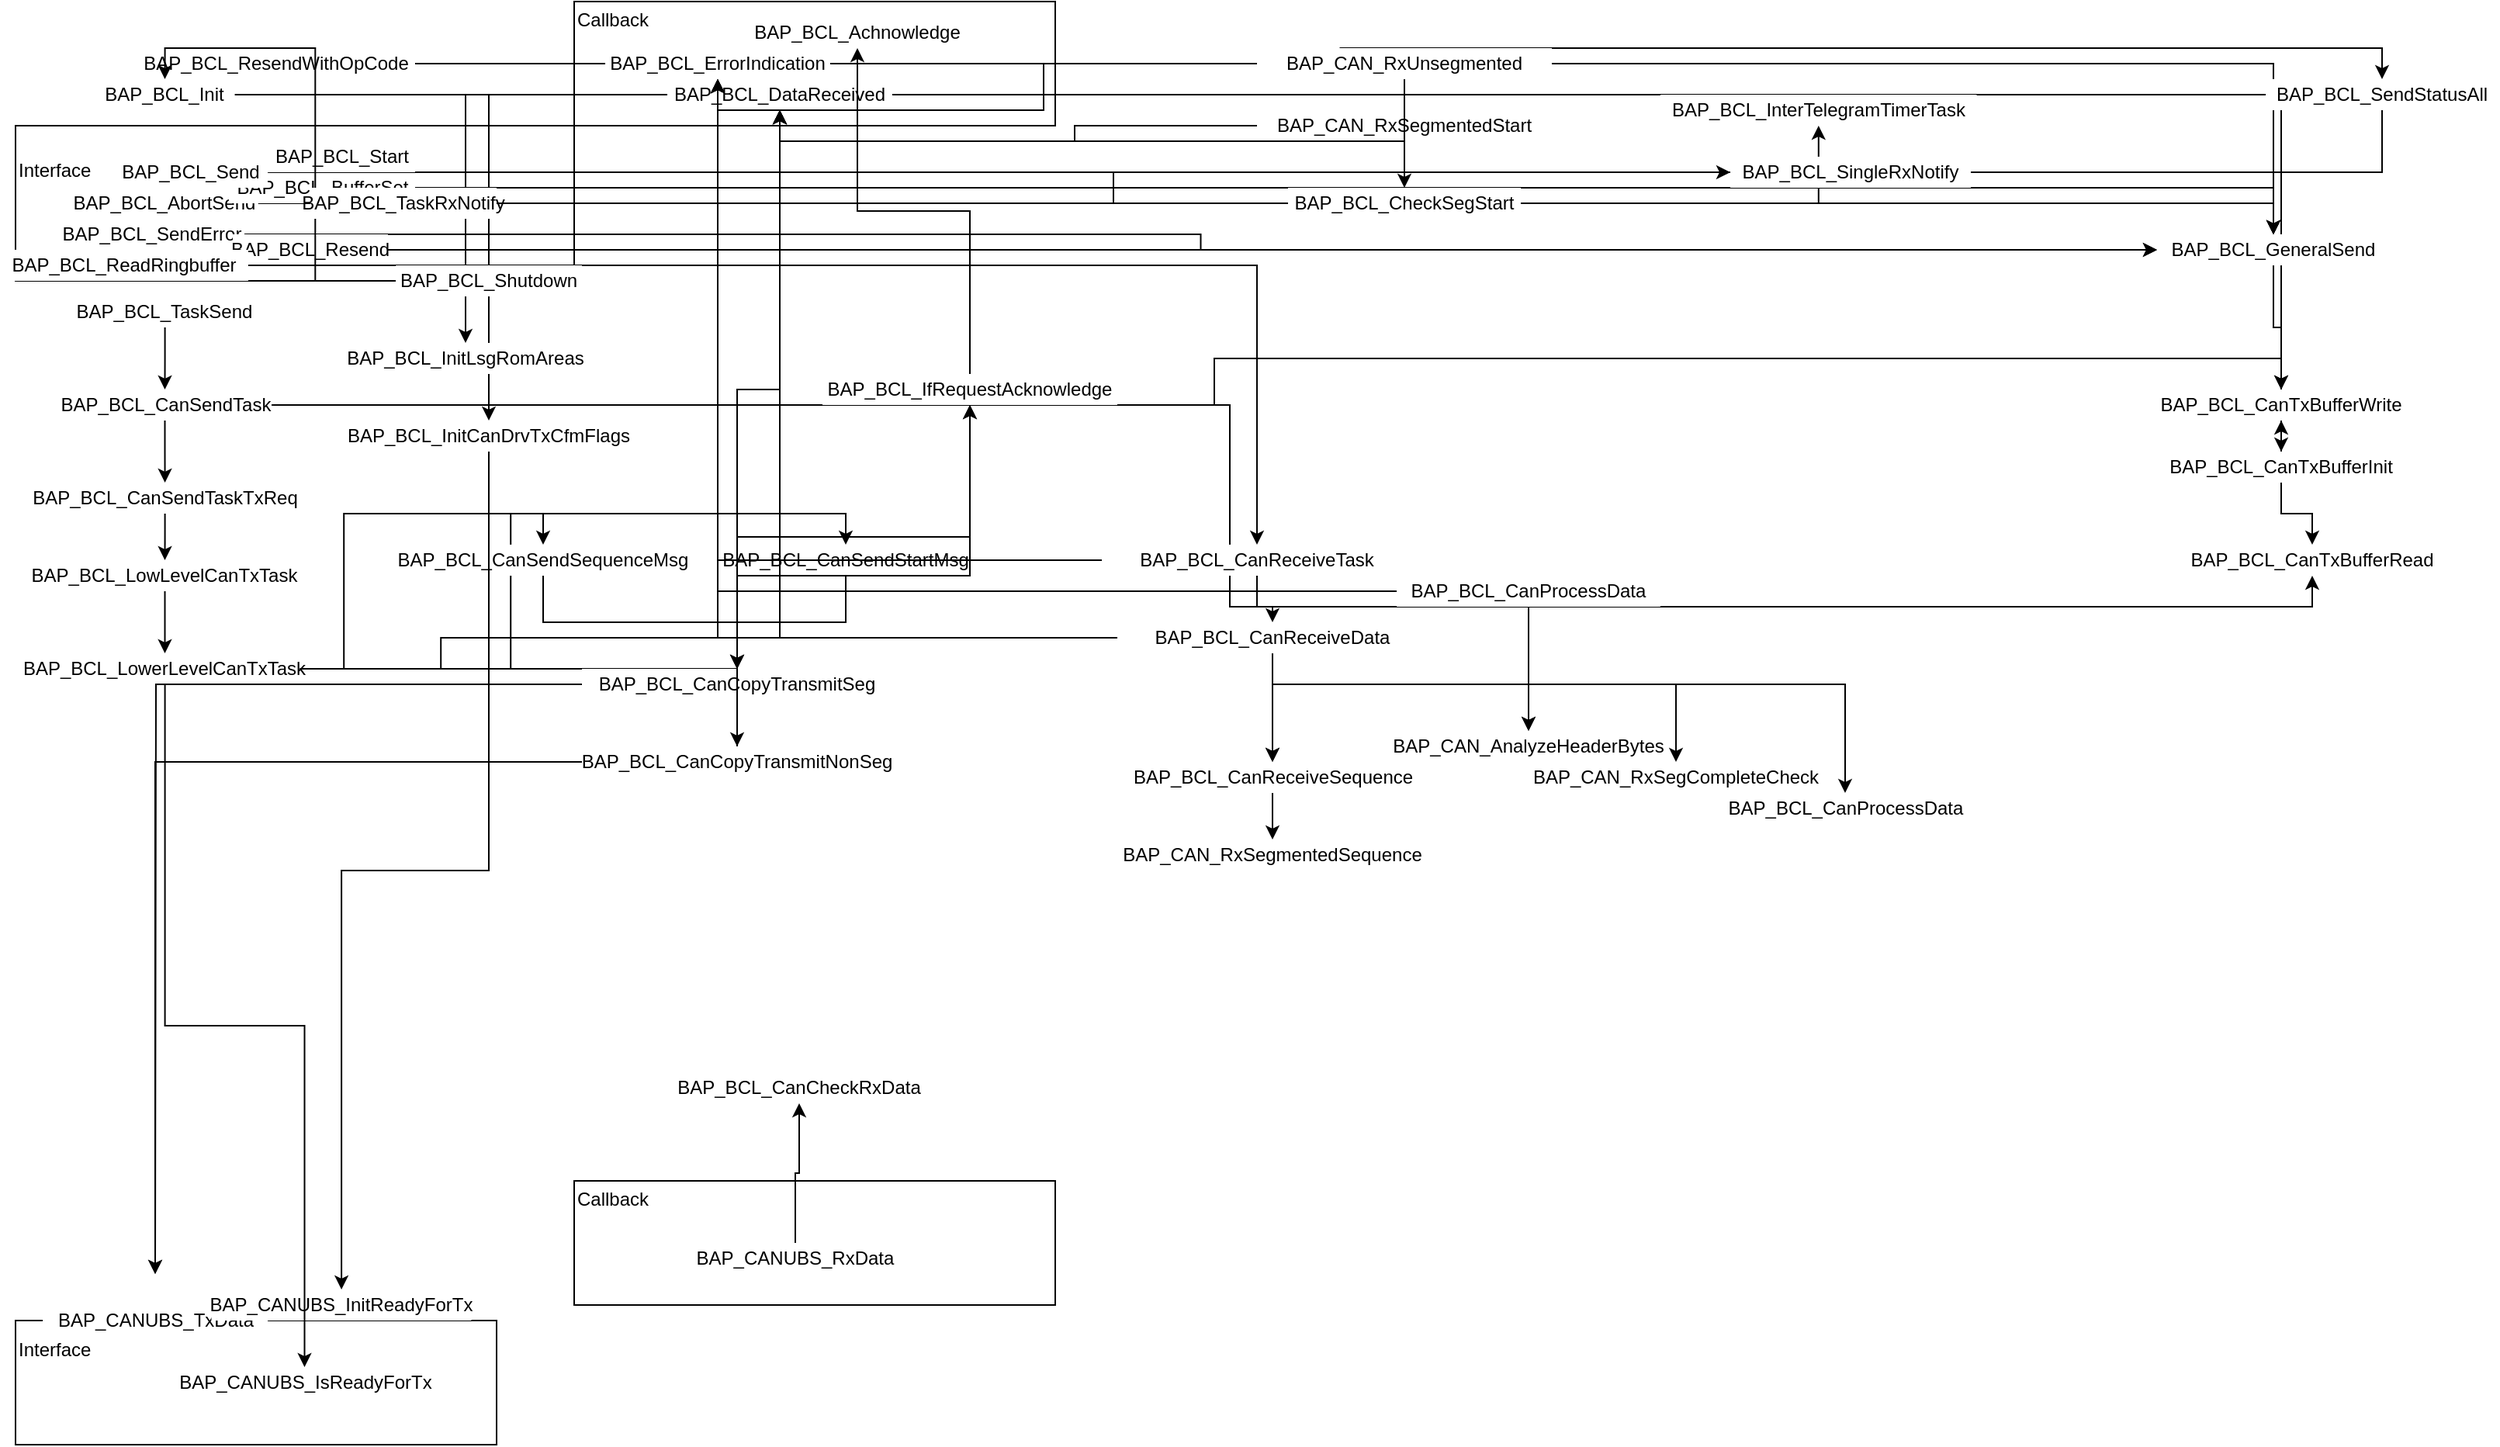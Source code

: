 <mxfile version="14.2.7" type="github">
  <diagram id="S2_BKPCjc5cobRRPOWBh" name="Page-1">
    <mxGraphModel dx="1320" dy="1695" grid="1" gridSize="10" guides="1" tooltips="1" connect="1" arrows="1" fold="1" page="1" pageScale="1" pageWidth="827" pageHeight="1169" math="0" shadow="0">
      <root>
        <mxCell id="0" />
        <mxCell id="1" parent="0" />
        <mxCell id="-796ArXZzWcTJL-aqqKS-1" value="Interface&lt;br&gt;&lt;br&gt;&lt;br&gt;&lt;br&gt;" style="rounded=0;whiteSpace=wrap;html=1;align=left;" vertex="1" parent="1">
          <mxGeometry x="10" y="-1070" width="360" height="100" as="geometry" />
        </mxCell>
        <mxCell id="-796ArXZzWcTJL-aqqKS-114" style="edgeStyle=orthogonalEdgeStyle;rounded=0;orthogonalLoop=1;jettySize=auto;html=1;" edge="1" parent="1" source="-796ArXZzWcTJL-aqqKS-2" target="-796ArXZzWcTJL-aqqKS-107">
          <mxGeometry relative="1" as="geometry" />
        </mxCell>
        <mxCell id="-796ArXZzWcTJL-aqqKS-2" value="BAP_BCL_AbortSend" style="rounded=0;whiteSpace=wrap;html=1;strokeColor=none;" vertex="1" parent="1">
          <mxGeometry x="46.26" y="-1030" width="120" height="20" as="geometry" />
        </mxCell>
        <mxCell id="-796ArXZzWcTJL-aqqKS-43" style="edgeStyle=orthogonalEdgeStyle;rounded=0;orthogonalLoop=1;jettySize=auto;html=1;" edge="1" parent="1" source="-796ArXZzWcTJL-aqqKS-3" target="-796ArXZzWcTJL-aqqKS-40">
          <mxGeometry relative="1" as="geometry" />
        </mxCell>
        <mxCell id="-796ArXZzWcTJL-aqqKS-3" value="BAP_BCL_TaskSend" style="rounded=0;whiteSpace=wrap;html=1;strokeColor=none;" vertex="1" parent="1">
          <mxGeometry x="46.25" y="-960" width="120" height="20" as="geometry" />
        </mxCell>
        <mxCell id="-796ArXZzWcTJL-aqqKS-4" value="Interface&lt;br&gt;&lt;br&gt;&lt;br&gt;&lt;br&gt;" style="rounded=0;whiteSpace=wrap;html=1;align=left;" vertex="1" parent="1">
          <mxGeometry x="10" y="-300" width="310" height="80" as="geometry" />
        </mxCell>
        <mxCell id="-796ArXZzWcTJL-aqqKS-5" value="Callback&lt;br&gt;&lt;br&gt;&lt;br&gt;&lt;br&gt;&lt;br&gt;" style="rounded=0;whiteSpace=wrap;html=1;align=left;" vertex="1" parent="1">
          <mxGeometry x="370" y="-1150" width="310" height="80" as="geometry" />
        </mxCell>
        <mxCell id="-796ArXZzWcTJL-aqqKS-6" value="Callback&lt;br&gt;&lt;br&gt;&lt;br&gt;&lt;br&gt;&lt;br&gt;" style="rounded=0;whiteSpace=wrap;html=1;align=left;" vertex="1" parent="1">
          <mxGeometry x="370" y="-390" width="310" height="80" as="geometry" />
        </mxCell>
        <mxCell id="-796ArXZzWcTJL-aqqKS-108" style="edgeStyle=orthogonalEdgeStyle;rounded=0;orthogonalLoop=1;jettySize=auto;html=1;" edge="1" parent="1" source="-796ArXZzWcTJL-aqqKS-7" target="-796ArXZzWcTJL-aqqKS-107">
          <mxGeometry relative="1" as="geometry" />
        </mxCell>
        <mxCell id="-796ArXZzWcTJL-aqqKS-7" value="BAP_BCL_BufferSet" style="rounded=0;whiteSpace=wrap;html=1;strokeColor=none;" vertex="1" parent="1">
          <mxGeometry x="147.5" y="-1040" width="120" height="20" as="geometry" />
        </mxCell>
        <mxCell id="-796ArXZzWcTJL-aqqKS-111" style="edgeStyle=orthogonalEdgeStyle;rounded=0;orthogonalLoop=1;jettySize=auto;html=1;" edge="1" parent="1" source="-796ArXZzWcTJL-aqqKS-8" target="-796ArXZzWcTJL-aqqKS-107">
          <mxGeometry relative="1" as="geometry" />
        </mxCell>
        <mxCell id="-796ArXZzWcTJL-aqqKS-8" value="BAP_BCL_Send" style="rounded=0;whiteSpace=wrap;html=1;strokeColor=none;" vertex="1" parent="1">
          <mxGeometry x="72.5" y="-1050" width="100" height="20" as="geometry" />
        </mxCell>
        <mxCell id="-796ArXZzWcTJL-aqqKS-115" style="edgeStyle=orthogonalEdgeStyle;rounded=0;orthogonalLoop=1;jettySize=auto;html=1;" edge="1" parent="1" source="-796ArXZzWcTJL-aqqKS-9" target="-796ArXZzWcTJL-aqqKS-107">
          <mxGeometry relative="1" as="geometry" />
        </mxCell>
        <mxCell id="-796ArXZzWcTJL-aqqKS-9" value="BAP_BCL_SendError" style="rounded=0;whiteSpace=wrap;html=1;strokeColor=none;" vertex="1" parent="1">
          <mxGeometry x="37.5" y="-1010" width="120" height="20" as="geometry" />
        </mxCell>
        <mxCell id="-796ArXZzWcTJL-aqqKS-112" style="edgeStyle=orthogonalEdgeStyle;rounded=0;orthogonalLoop=1;jettySize=auto;html=1;" edge="1" parent="1" source="-796ArXZzWcTJL-aqqKS-10" target="-796ArXZzWcTJL-aqqKS-107">
          <mxGeometry relative="1" as="geometry" />
        </mxCell>
        <mxCell id="-796ArXZzWcTJL-aqqKS-10" value="BAP_BCL_Resend" style="rounded=0;whiteSpace=wrap;html=1;strokeColor=none;" vertex="1" parent="1">
          <mxGeometry x="150" y="-1000" width="100" height="20" as="geometry" />
        </mxCell>
        <mxCell id="-796ArXZzWcTJL-aqqKS-70" style="edgeStyle=orthogonalEdgeStyle;rounded=0;orthogonalLoop=1;jettySize=auto;html=1;" edge="1" parent="1" source="-796ArXZzWcTJL-aqqKS-11" target="-796ArXZzWcTJL-aqqKS-69">
          <mxGeometry relative="1" as="geometry" />
        </mxCell>
        <mxCell id="-796ArXZzWcTJL-aqqKS-11" value="BAP_BCL_ReadRingbuffer" style="rounded=0;whiteSpace=wrap;html=1;strokeColor=none;" vertex="1" parent="1">
          <mxGeometry y="-990" width="160" height="20" as="geometry" />
        </mxCell>
        <mxCell id="-796ArXZzWcTJL-aqqKS-113" style="edgeStyle=orthogonalEdgeStyle;rounded=0;orthogonalLoop=1;jettySize=auto;html=1;" edge="1" parent="1" source="-796ArXZzWcTJL-aqqKS-12" target="-796ArXZzWcTJL-aqqKS-107">
          <mxGeometry relative="1" as="geometry" />
        </mxCell>
        <mxCell id="-796ArXZzWcTJL-aqqKS-119" style="edgeStyle=orthogonalEdgeStyle;rounded=0;orthogonalLoop=1;jettySize=auto;html=1;entryX=0.5;entryY=0;entryDx=0;entryDy=0;" edge="1" parent="1" source="-796ArXZzWcTJL-aqqKS-12" target="-796ArXZzWcTJL-aqqKS-117">
          <mxGeometry relative="1" as="geometry" />
        </mxCell>
        <mxCell id="-796ArXZzWcTJL-aqqKS-12" value="BAP_BCL_ResendWithOpCode" style="rounded=0;whiteSpace=wrap;html=1;strokeColor=none;" vertex="1" parent="1">
          <mxGeometry x="87.5" y="-1120" width="180" height="20" as="geometry" />
        </mxCell>
        <mxCell id="-796ArXZzWcTJL-aqqKS-129" style="edgeStyle=orthogonalEdgeStyle;rounded=0;orthogonalLoop=1;jettySize=auto;html=1;" edge="1" parent="1" source="-796ArXZzWcTJL-aqqKS-13" target="-796ArXZzWcTJL-aqqKS-122">
          <mxGeometry relative="1" as="geometry" />
        </mxCell>
        <mxCell id="-796ArXZzWcTJL-aqqKS-131" style="edgeStyle=orthogonalEdgeStyle;rounded=0;orthogonalLoop=1;jettySize=auto;html=1;" edge="1" parent="1" source="-796ArXZzWcTJL-aqqKS-13" target="-796ArXZzWcTJL-aqqKS-130">
          <mxGeometry relative="1" as="geometry" />
        </mxCell>
        <mxCell id="-796ArXZzWcTJL-aqqKS-133" style="edgeStyle=orthogonalEdgeStyle;rounded=0;orthogonalLoop=1;jettySize=auto;html=1;entryX=0.5;entryY=0;entryDx=0;entryDy=0;" edge="1" parent="1" source="-796ArXZzWcTJL-aqqKS-13" target="-796ArXZzWcTJL-aqqKS-132">
          <mxGeometry relative="1" as="geometry" />
        </mxCell>
        <mxCell id="-796ArXZzWcTJL-aqqKS-13" value="BAP_BCL_Init" style="rounded=0;whiteSpace=wrap;html=1;strokeColor=none;" vertex="1" parent="1">
          <mxGeometry x="61.26" y="-1100" width="90" height="20" as="geometry" />
        </mxCell>
        <mxCell id="-796ArXZzWcTJL-aqqKS-14" value="BAP_BCL_Start" style="rounded=0;whiteSpace=wrap;html=1;strokeColor=none;" vertex="1" parent="1">
          <mxGeometry x="172.5" y="-1060" width="95" height="20" as="geometry" />
        </mxCell>
        <mxCell id="-796ArXZzWcTJL-aqqKS-128" style="edgeStyle=orthogonalEdgeStyle;rounded=0;orthogonalLoop=1;jettySize=auto;html=1;entryX=0.5;entryY=0;entryDx=0;entryDy=0;" edge="1" parent="1" source="-796ArXZzWcTJL-aqqKS-15" target="-796ArXZzWcTJL-aqqKS-13">
          <mxGeometry relative="1" as="geometry" />
        </mxCell>
        <mxCell id="-796ArXZzWcTJL-aqqKS-15" value="BAP_BCL_Shutdown" style="rounded=0;whiteSpace=wrap;html=1;strokeColor=none;" vertex="1" parent="1">
          <mxGeometry x="255" y="-980" width="120" height="20" as="geometry" />
        </mxCell>
        <mxCell id="-796ArXZzWcTJL-aqqKS-102" style="edgeStyle=orthogonalEdgeStyle;rounded=0;orthogonalLoop=1;jettySize=auto;html=1;" edge="1" parent="1" source="-796ArXZzWcTJL-aqqKS-16" target="-796ArXZzWcTJL-aqqKS-100">
          <mxGeometry relative="1" as="geometry" />
        </mxCell>
        <mxCell id="-796ArXZzWcTJL-aqqKS-103" style="edgeStyle=orthogonalEdgeStyle;rounded=0;orthogonalLoop=1;jettySize=auto;html=1;" edge="1" parent="1" source="-796ArXZzWcTJL-aqqKS-16" target="-796ArXZzWcTJL-aqqKS-101">
          <mxGeometry relative="1" as="geometry" />
        </mxCell>
        <mxCell id="-796ArXZzWcTJL-aqqKS-16" value="BAP_BCL_TaskRxNotify" style="rounded=0;whiteSpace=wrap;html=1;strokeColor=none;" vertex="1" parent="1">
          <mxGeometry x="200" y="-1030" width="120" height="20" as="geometry" />
        </mxCell>
        <mxCell id="-796ArXZzWcTJL-aqqKS-33" value="BAP_BCL_ErrorIndication" style="rounded=0;whiteSpace=wrap;html=1;strokeColor=none;" vertex="1" parent="1">
          <mxGeometry x="390" y="-1120" width="145" height="20" as="geometry" />
        </mxCell>
        <mxCell id="-796ArXZzWcTJL-aqqKS-34" value="BAP_BCL_DataReceived" style="rounded=0;whiteSpace=wrap;html=1;strokeColor=none;" vertex="1" parent="1">
          <mxGeometry x="430" y="-1100" width="145" height="20" as="geometry" />
        </mxCell>
        <mxCell id="-796ArXZzWcTJL-aqqKS-35" value="BAP_BCL_Achnowledge" style="rounded=0;whiteSpace=wrap;html=1;strokeColor=none;" vertex="1" parent="1">
          <mxGeometry x="480" y="-1140" width="145" height="20" as="geometry" />
        </mxCell>
        <mxCell id="-796ArXZzWcTJL-aqqKS-110" style="edgeStyle=orthogonalEdgeStyle;rounded=0;orthogonalLoop=1;jettySize=auto;html=1;" edge="1" parent="1" source="-796ArXZzWcTJL-aqqKS-36" target="-796ArXZzWcTJL-aqqKS-109">
          <mxGeometry relative="1" as="geometry" />
        </mxCell>
        <mxCell id="-796ArXZzWcTJL-aqqKS-36" value="BAP_CANUBS_RxData" style="rounded=0;whiteSpace=wrap;html=1;strokeColor=none;" vertex="1" parent="1">
          <mxGeometry x="440" y="-350" width="145" height="20" as="geometry" />
        </mxCell>
        <mxCell id="-796ArXZzWcTJL-aqqKS-37" value="BAP_CANUBS_TxData" style="rounded=0;whiteSpace=wrap;html=1;strokeColor=none;" vertex="1" parent="1">
          <mxGeometry x="27.5" y="-310" width="145" height="20" as="geometry" />
        </mxCell>
        <mxCell id="-796ArXZzWcTJL-aqqKS-38" value="BAP_CANUBS_IsReadyForTx" style="rounded=0;whiteSpace=wrap;html=1;strokeColor=none;" vertex="1" parent="1">
          <mxGeometry x="112.5" y="-270" width="167.5" height="20" as="geometry" />
        </mxCell>
        <mxCell id="-796ArXZzWcTJL-aqqKS-39" value="BAP_CANUBS_InitReadyForTx" style="rounded=0;whiteSpace=wrap;html=1;strokeColor=none;" vertex="1" parent="1">
          <mxGeometry x="136.25" y="-320" width="167.5" height="20" as="geometry" />
        </mxCell>
        <mxCell id="-796ArXZzWcTJL-aqqKS-45" style="edgeStyle=orthogonalEdgeStyle;rounded=0;orthogonalLoop=1;jettySize=auto;html=1;" edge="1" parent="1" source="-796ArXZzWcTJL-aqqKS-40" target="-796ArXZzWcTJL-aqqKS-44">
          <mxGeometry relative="1" as="geometry" />
        </mxCell>
        <mxCell id="-796ArXZzWcTJL-aqqKS-126" style="edgeStyle=orthogonalEdgeStyle;rounded=0;orthogonalLoop=1;jettySize=auto;html=1;entryX=0.5;entryY=1;entryDx=0;entryDy=0;" edge="1" parent="1" source="-796ArXZzWcTJL-aqqKS-40" target="-796ArXZzWcTJL-aqqKS-124">
          <mxGeometry relative="1" as="geometry" />
        </mxCell>
        <mxCell id="-796ArXZzWcTJL-aqqKS-127" style="edgeStyle=orthogonalEdgeStyle;rounded=0;orthogonalLoop=1;jettySize=auto;html=1;entryX=0.5;entryY=0;entryDx=0;entryDy=0;" edge="1" parent="1" source="-796ArXZzWcTJL-aqqKS-40" target="-796ArXZzWcTJL-aqqKS-120">
          <mxGeometry relative="1" as="geometry" />
        </mxCell>
        <mxCell id="-796ArXZzWcTJL-aqqKS-40" value="BAP_BCL_CanSendTask" style="rounded=0;whiteSpace=wrap;html=1;strokeColor=none;" vertex="1" parent="1">
          <mxGeometry x="37.5" y="-900" width="137.5" height="20" as="geometry" />
        </mxCell>
        <mxCell id="-796ArXZzWcTJL-aqqKS-49" style="edgeStyle=orthogonalEdgeStyle;rounded=0;orthogonalLoop=1;jettySize=auto;html=1;entryX=0.5;entryY=0;entryDx=0;entryDy=0;" edge="1" parent="1" source="-796ArXZzWcTJL-aqqKS-44" target="-796ArXZzWcTJL-aqqKS-47">
          <mxGeometry relative="1" as="geometry" />
        </mxCell>
        <mxCell id="-796ArXZzWcTJL-aqqKS-44" value="BAP_BCL_CanSendTaskTxReq" style="rounded=0;whiteSpace=wrap;html=1;strokeColor=none;" vertex="1" parent="1">
          <mxGeometry x="16.88" y="-840" width="178.75" height="20" as="geometry" />
        </mxCell>
        <mxCell id="-796ArXZzWcTJL-aqqKS-50" style="edgeStyle=orthogonalEdgeStyle;rounded=0;orthogonalLoop=1;jettySize=auto;html=1;" edge="1" parent="1" source="-796ArXZzWcTJL-aqqKS-47" target="-796ArXZzWcTJL-aqqKS-48">
          <mxGeometry relative="1" as="geometry" />
        </mxCell>
        <mxCell id="-796ArXZzWcTJL-aqqKS-47" value="BAP_BCL_LowLevelCanTxTask" style="rounded=0;whiteSpace=wrap;html=1;strokeColor=none;" vertex="1" parent="1">
          <mxGeometry x="19.38" y="-790" width="173.75" height="20" as="geometry" />
        </mxCell>
        <mxCell id="-796ArXZzWcTJL-aqqKS-55" style="edgeStyle=orthogonalEdgeStyle;rounded=0;orthogonalLoop=1;jettySize=auto;html=1;entryX=0.5;entryY=0;entryDx=0;entryDy=0;" edge="1" parent="1" source="-796ArXZzWcTJL-aqqKS-48" target="-796ArXZzWcTJL-aqqKS-51">
          <mxGeometry relative="1" as="geometry" />
        </mxCell>
        <mxCell id="-796ArXZzWcTJL-aqqKS-56" style="edgeStyle=orthogonalEdgeStyle;rounded=0;orthogonalLoop=1;jettySize=auto;html=1;entryX=0.5;entryY=0;entryDx=0;entryDy=0;" edge="1" parent="1" source="-796ArXZzWcTJL-aqqKS-48" target="-796ArXZzWcTJL-aqqKS-52">
          <mxGeometry relative="1" as="geometry" />
        </mxCell>
        <mxCell id="-796ArXZzWcTJL-aqqKS-57" style="edgeStyle=orthogonalEdgeStyle;rounded=0;orthogonalLoop=1;jettySize=auto;html=1;entryX=0.5;entryY=0;entryDx=0;entryDy=0;" edge="1" parent="1" source="-796ArXZzWcTJL-aqqKS-48" target="-796ArXZzWcTJL-aqqKS-53">
          <mxGeometry relative="1" as="geometry" />
        </mxCell>
        <mxCell id="-796ArXZzWcTJL-aqqKS-58" style="edgeStyle=orthogonalEdgeStyle;rounded=0;orthogonalLoop=1;jettySize=auto;html=1;entryX=0.5;entryY=0;entryDx=0;entryDy=0;" edge="1" parent="1" source="-796ArXZzWcTJL-aqqKS-48" target="-796ArXZzWcTJL-aqqKS-54">
          <mxGeometry relative="1" as="geometry" />
        </mxCell>
        <mxCell id="-796ArXZzWcTJL-aqqKS-68" style="edgeStyle=orthogonalEdgeStyle;rounded=0;orthogonalLoop=1;jettySize=auto;html=1;" edge="1" parent="1" source="-796ArXZzWcTJL-aqqKS-48" target="-796ArXZzWcTJL-aqqKS-38">
          <mxGeometry relative="1" as="geometry" />
        </mxCell>
        <mxCell id="-796ArXZzWcTJL-aqqKS-48" value="BAP_BCL_LowerLevelCanTxTask" style="rounded=0;whiteSpace=wrap;html=1;strokeColor=none;" vertex="1" parent="1">
          <mxGeometry x="19.38" y="-730" width="173.75" height="20" as="geometry" />
        </mxCell>
        <mxCell id="-796ArXZzWcTJL-aqqKS-59" style="edgeStyle=orthogonalEdgeStyle;rounded=0;orthogonalLoop=1;jettySize=auto;html=1;entryX=0.5;entryY=0;entryDx=0;entryDy=0;" edge="1" parent="1" source="-796ArXZzWcTJL-aqqKS-51" target="-796ArXZzWcTJL-aqqKS-53">
          <mxGeometry relative="1" as="geometry" />
        </mxCell>
        <mxCell id="-796ArXZzWcTJL-aqqKS-51" value="BAP_BCL_CanSendSequenceMsg" style="rounded=0;whiteSpace=wrap;html=1;strokeColor=none;" vertex="1" parent="1">
          <mxGeometry x="250" y="-800" width="200" height="20" as="geometry" />
        </mxCell>
        <mxCell id="-796ArXZzWcTJL-aqqKS-60" style="edgeStyle=orthogonalEdgeStyle;rounded=0;orthogonalLoop=1;jettySize=auto;html=1;entryX=0.5;entryY=0;entryDx=0;entryDy=0;" edge="1" parent="1" source="-796ArXZzWcTJL-aqqKS-52" target="-796ArXZzWcTJL-aqqKS-53">
          <mxGeometry relative="1" as="geometry" />
        </mxCell>
        <mxCell id="-796ArXZzWcTJL-aqqKS-52" value="BAP_BCL_CanSendStartMsg" style="rounded=0;whiteSpace=wrap;html=1;strokeColor=none;" vertex="1" parent="1">
          <mxGeometry x="465" y="-800" width="160" height="20" as="geometry" />
        </mxCell>
        <mxCell id="-796ArXZzWcTJL-aqqKS-62" style="edgeStyle=orthogonalEdgeStyle;rounded=0;orthogonalLoop=1;jettySize=auto;html=1;" edge="1" parent="1" source="-796ArXZzWcTJL-aqqKS-53">
          <mxGeometry relative="1" as="geometry">
            <mxPoint x="100" y="-330" as="targetPoint" />
          </mxGeometry>
        </mxCell>
        <mxCell id="-796ArXZzWcTJL-aqqKS-65" style="edgeStyle=orthogonalEdgeStyle;rounded=0;orthogonalLoop=1;jettySize=auto;html=1;entryX=0.5;entryY=1;entryDx=0;entryDy=0;" edge="1" parent="1" source="-796ArXZzWcTJL-aqqKS-53" target="-796ArXZzWcTJL-aqqKS-63">
          <mxGeometry relative="1" as="geometry" />
        </mxCell>
        <mxCell id="-796ArXZzWcTJL-aqqKS-67" style="edgeStyle=orthogonalEdgeStyle;rounded=0;orthogonalLoop=1;jettySize=auto;html=1;entryX=0.5;entryY=1;entryDx=0;entryDy=0;" edge="1" parent="1" source="-796ArXZzWcTJL-aqqKS-53" target="-796ArXZzWcTJL-aqqKS-34">
          <mxGeometry relative="1" as="geometry" />
        </mxCell>
        <mxCell id="-796ArXZzWcTJL-aqqKS-53" value="BAP_BCL_CanCopyTransmitSeg" style="rounded=0;whiteSpace=wrap;html=1;strokeColor=none;" vertex="1" parent="1">
          <mxGeometry x="375" y="-720" width="200" height="20" as="geometry" />
        </mxCell>
        <mxCell id="-796ArXZzWcTJL-aqqKS-61" style="edgeStyle=orthogonalEdgeStyle;rounded=0;orthogonalLoop=1;jettySize=auto;html=1;entryX=0.5;entryY=-1;entryDx=0;entryDy=0;entryPerimeter=0;" edge="1" parent="1" source="-796ArXZzWcTJL-aqqKS-54" target="-796ArXZzWcTJL-aqqKS-37">
          <mxGeometry relative="1" as="geometry" />
        </mxCell>
        <mxCell id="-796ArXZzWcTJL-aqqKS-66" style="edgeStyle=orthogonalEdgeStyle;rounded=0;orthogonalLoop=1;jettySize=auto;html=1;entryX=0.5;entryY=1;entryDx=0;entryDy=0;" edge="1" parent="1" source="-796ArXZzWcTJL-aqqKS-54" target="-796ArXZzWcTJL-aqqKS-63">
          <mxGeometry relative="1" as="geometry" />
        </mxCell>
        <mxCell id="-796ArXZzWcTJL-aqqKS-54" value="BAP_BCL_CanCopyTransmitNonSeg" style="rounded=0;whiteSpace=wrap;html=1;strokeColor=none;" vertex="1" parent="1">
          <mxGeometry x="375" y="-670" width="200" height="20" as="geometry" />
        </mxCell>
        <mxCell id="-796ArXZzWcTJL-aqqKS-64" style="edgeStyle=orthogonalEdgeStyle;rounded=0;orthogonalLoop=1;jettySize=auto;html=1;entryX=0.5;entryY=1;entryDx=0;entryDy=0;" edge="1" parent="1" source="-796ArXZzWcTJL-aqqKS-63" target="-796ArXZzWcTJL-aqqKS-35">
          <mxGeometry relative="1" as="geometry" />
        </mxCell>
        <mxCell id="-796ArXZzWcTJL-aqqKS-63" value="BAP_BCL_IfRequestAcknowledge" style="rounded=0;whiteSpace=wrap;html=1;strokeColor=none;" vertex="1" parent="1">
          <mxGeometry x="530" y="-910" width="190" height="20" as="geometry" />
        </mxCell>
        <mxCell id="-796ArXZzWcTJL-aqqKS-71" style="edgeStyle=orthogonalEdgeStyle;rounded=0;orthogonalLoop=1;jettySize=auto;html=1;" edge="1" parent="1" source="-796ArXZzWcTJL-aqqKS-69" target="-796ArXZzWcTJL-aqqKS-33">
          <mxGeometry relative="1" as="geometry" />
        </mxCell>
        <mxCell id="-796ArXZzWcTJL-aqqKS-73" style="edgeStyle=orthogonalEdgeStyle;rounded=0;orthogonalLoop=1;jettySize=auto;html=1;" edge="1" parent="1" source="-796ArXZzWcTJL-aqqKS-69" target="-796ArXZzWcTJL-aqqKS-72">
          <mxGeometry relative="1" as="geometry" />
        </mxCell>
        <mxCell id="-796ArXZzWcTJL-aqqKS-69" value="BAP_BCL_CanReceiveTask" style="rounded=0;whiteSpace=wrap;html=1;strokeColor=none;" vertex="1" parent="1">
          <mxGeometry x="710" y="-800" width="200" height="20" as="geometry" />
        </mxCell>
        <mxCell id="-796ArXZzWcTJL-aqqKS-86" style="edgeStyle=orthogonalEdgeStyle;rounded=0;orthogonalLoop=1;jettySize=auto;html=1;entryX=0.5;entryY=0;entryDx=0;entryDy=0;" edge="1" parent="1" source="-796ArXZzWcTJL-aqqKS-72" target="-796ArXZzWcTJL-aqqKS-75">
          <mxGeometry relative="1" as="geometry">
            <Array as="points">
              <mxPoint x="820" y="-710" />
              <mxPoint x="985" y="-710" />
            </Array>
          </mxGeometry>
        </mxCell>
        <mxCell id="-796ArXZzWcTJL-aqqKS-87" style="edgeStyle=orthogonalEdgeStyle;rounded=0;orthogonalLoop=1;jettySize=auto;html=1;" edge="1" parent="1" source="-796ArXZzWcTJL-aqqKS-72" target="-796ArXZzWcTJL-aqqKS-79">
          <mxGeometry relative="1" as="geometry" />
        </mxCell>
        <mxCell id="-796ArXZzWcTJL-aqqKS-89" style="edgeStyle=orthogonalEdgeStyle;rounded=0;orthogonalLoop=1;jettySize=auto;html=1;entryX=0.5;entryY=1;entryDx=0;entryDy=0;" edge="1" parent="1" source="-796ArXZzWcTJL-aqqKS-72" target="-796ArXZzWcTJL-aqqKS-34">
          <mxGeometry relative="1" as="geometry" />
        </mxCell>
        <mxCell id="-796ArXZzWcTJL-aqqKS-90" style="edgeStyle=orthogonalEdgeStyle;rounded=0;orthogonalLoop=1;jettySize=auto;html=1;" edge="1" parent="1" source="-796ArXZzWcTJL-aqqKS-72" target="-796ArXZzWcTJL-aqqKS-33">
          <mxGeometry relative="1" as="geometry" />
        </mxCell>
        <mxCell id="-796ArXZzWcTJL-aqqKS-72" value="BAP_BCL_CanReceiveData" style="rounded=0;whiteSpace=wrap;html=1;strokeColor=none;" vertex="1" parent="1">
          <mxGeometry x="720" y="-750" width="200" height="20" as="geometry" />
        </mxCell>
        <mxCell id="-796ArXZzWcTJL-aqqKS-81" style="edgeStyle=orthogonalEdgeStyle;rounded=0;orthogonalLoop=1;jettySize=auto;html=1;entryX=0.5;entryY=0;entryDx=0;entryDy=0;" edge="1" parent="1" source="-796ArXZzWcTJL-aqqKS-74" target="-796ArXZzWcTJL-aqqKS-75">
          <mxGeometry relative="1" as="geometry" />
        </mxCell>
        <mxCell id="-796ArXZzWcTJL-aqqKS-83" style="edgeStyle=orthogonalEdgeStyle;rounded=0;orthogonalLoop=1;jettySize=auto;html=1;entryX=0.5;entryY=0;entryDx=0;entryDy=0;" edge="1" parent="1" source="-796ArXZzWcTJL-aqqKS-74" target="-796ArXZzWcTJL-aqqKS-77">
          <mxGeometry relative="1" as="geometry" />
        </mxCell>
        <mxCell id="-796ArXZzWcTJL-aqqKS-84" style="edgeStyle=orthogonalEdgeStyle;rounded=0;orthogonalLoop=1;jettySize=auto;html=1;entryX=0.5;entryY=0;entryDx=0;entryDy=0;" edge="1" parent="1" source="-796ArXZzWcTJL-aqqKS-74" target="-796ArXZzWcTJL-aqqKS-79">
          <mxGeometry relative="1" as="geometry">
            <Array as="points">
              <mxPoint x="985" y="-710" />
              <mxPoint x="820" y="-710" />
            </Array>
          </mxGeometry>
        </mxCell>
        <mxCell id="-796ArXZzWcTJL-aqqKS-85" style="edgeStyle=orthogonalEdgeStyle;rounded=0;orthogonalLoop=1;jettySize=auto;html=1;exitX=0.5;exitY=1;exitDx=0;exitDy=0;" edge="1" parent="1" source="-796ArXZzWcTJL-aqqKS-74" target="-796ArXZzWcTJL-aqqKS-80">
          <mxGeometry relative="1" as="geometry">
            <Array as="points">
              <mxPoint x="985" y="-710" />
              <mxPoint x="1189" y="-710" />
            </Array>
          </mxGeometry>
        </mxCell>
        <mxCell id="-796ArXZzWcTJL-aqqKS-91" style="edgeStyle=orthogonalEdgeStyle;rounded=0;orthogonalLoop=1;jettySize=auto;html=1;entryX=0.5;entryY=1;entryDx=0;entryDy=0;" edge="1" parent="1" source="-796ArXZzWcTJL-aqqKS-74" target="-796ArXZzWcTJL-aqqKS-34">
          <mxGeometry relative="1" as="geometry" />
        </mxCell>
        <mxCell id="-796ArXZzWcTJL-aqqKS-92" style="edgeStyle=orthogonalEdgeStyle;rounded=0;orthogonalLoop=1;jettySize=auto;html=1;" edge="1" parent="1" source="-796ArXZzWcTJL-aqqKS-74" target="-796ArXZzWcTJL-aqqKS-33">
          <mxGeometry relative="1" as="geometry" />
        </mxCell>
        <mxCell id="-796ArXZzWcTJL-aqqKS-74" value="BAP_BCL_CanProcessData" style="rounded=0;whiteSpace=wrap;html=1;strokeColor=none;" vertex="1" parent="1">
          <mxGeometry x="900" y="-780" width="170" height="20" as="geometry" />
        </mxCell>
        <mxCell id="-796ArXZzWcTJL-aqqKS-75" value="BAP_CAN_AnalyzeHeaderBytes" style="rounded=0;whiteSpace=wrap;html=1;strokeColor=none;" vertex="1" parent="1">
          <mxGeometry x="900" y="-680" width="170" height="20" as="geometry" />
        </mxCell>
        <mxCell id="-796ArXZzWcTJL-aqqKS-76" value="BAP_BCL_CheckSegStart" style="rounded=0;whiteSpace=wrap;html=1;strokeColor=none;" vertex="1" parent="1">
          <mxGeometry x="830" y="-1030" width="150" height="20" as="geometry" />
        </mxCell>
        <mxCell id="-796ArXZzWcTJL-aqqKS-77" value="BAP_CAN_RxSegCompleteCheck" style="rounded=0;whiteSpace=wrap;html=1;strokeColor=none;" vertex="1" parent="1">
          <mxGeometry x="990" y="-660" width="180" height="20" as="geometry" />
        </mxCell>
        <mxCell id="-796ArXZzWcTJL-aqqKS-78" value="BAP_CAN_RxSegmentedSequence" style="rounded=0;whiteSpace=wrap;html=1;strokeColor=none;" vertex="1" parent="1">
          <mxGeometry x="715" y="-610" width="210" height="20" as="geometry" />
        </mxCell>
        <mxCell id="-796ArXZzWcTJL-aqqKS-93" style="edgeStyle=orthogonalEdgeStyle;rounded=0;orthogonalLoop=1;jettySize=auto;html=1;" edge="1" parent="1" source="-796ArXZzWcTJL-aqqKS-79" target="-796ArXZzWcTJL-aqqKS-78">
          <mxGeometry relative="1" as="geometry" />
        </mxCell>
        <mxCell id="-796ArXZzWcTJL-aqqKS-79" value="BAP_BCL_CanReceiveSequence" style="rounded=0;whiteSpace=wrap;html=1;strokeColor=none;" vertex="1" parent="1">
          <mxGeometry x="722.5" y="-660" width="195" height="20" as="geometry" />
        </mxCell>
        <mxCell id="-796ArXZzWcTJL-aqqKS-80" value="BAP_BCL_CanProcessData" style="rounded=0;whiteSpace=wrap;html=1;strokeColor=none;" vertex="1" parent="1">
          <mxGeometry x="1107.5" y="-640" width="162.5" height="20" as="geometry" />
        </mxCell>
        <mxCell id="-796ArXZzWcTJL-aqqKS-95" style="edgeStyle=orthogonalEdgeStyle;rounded=0;orthogonalLoop=1;jettySize=auto;html=1;entryX=0.5;entryY=0;entryDx=0;entryDy=0;" edge="1" parent="1" source="-796ArXZzWcTJL-aqqKS-94" target="-796ArXZzWcTJL-aqqKS-76">
          <mxGeometry relative="1" as="geometry" />
        </mxCell>
        <mxCell id="-796ArXZzWcTJL-aqqKS-96" style="edgeStyle=orthogonalEdgeStyle;rounded=0;orthogonalLoop=1;jettySize=auto;html=1;entryX=0.5;entryY=1;entryDx=0;entryDy=0;" edge="1" parent="1" source="-796ArXZzWcTJL-aqqKS-94" target="-796ArXZzWcTJL-aqqKS-34">
          <mxGeometry relative="1" as="geometry" />
        </mxCell>
        <mxCell id="-796ArXZzWcTJL-aqqKS-94" value="BAP_CAN_RxSegmentedStart" style="rounded=0;whiteSpace=wrap;html=1;strokeColor=none;" vertex="1" parent="1">
          <mxGeometry x="810" y="-1080" width="190" height="20" as="geometry" />
        </mxCell>
        <mxCell id="-796ArXZzWcTJL-aqqKS-98" style="edgeStyle=orthogonalEdgeStyle;rounded=0;orthogonalLoop=1;jettySize=auto;html=1;exitX=0.5;exitY=1;exitDx=0;exitDy=0;entryX=0.5;entryY=1;entryDx=0;entryDy=0;" edge="1" parent="1" source="-796ArXZzWcTJL-aqqKS-97" target="-796ArXZzWcTJL-aqqKS-34">
          <mxGeometry relative="1" as="geometry" />
        </mxCell>
        <mxCell id="-796ArXZzWcTJL-aqqKS-99" style="edgeStyle=orthogonalEdgeStyle;rounded=0;orthogonalLoop=1;jettySize=auto;html=1;entryX=0.5;entryY=1;entryDx=0;entryDy=0;" edge="1" parent="1" source="-796ArXZzWcTJL-aqqKS-97" target="-796ArXZzWcTJL-aqqKS-33">
          <mxGeometry relative="1" as="geometry" />
        </mxCell>
        <mxCell id="-796ArXZzWcTJL-aqqKS-97" value="BAP_CAN_RxUnsegmented" style="rounded=0;whiteSpace=wrap;html=1;strokeColor=none;" vertex="1" parent="1">
          <mxGeometry x="810" y="-1120" width="190" height="20" as="geometry" />
        </mxCell>
        <mxCell id="-796ArXZzWcTJL-aqqKS-100" value="BAP_BCL_InterTelegramTimerTask" style="rounded=0;whiteSpace=wrap;html=1;strokeColor=none;" vertex="1" parent="1">
          <mxGeometry x="1070" y="-1090" width="203.75" height="20" as="geometry" />
        </mxCell>
        <mxCell id="-796ArXZzWcTJL-aqqKS-105" style="edgeStyle=orthogonalEdgeStyle;rounded=0;orthogonalLoop=1;jettySize=auto;html=1;" edge="1" parent="1" source="-796ArXZzWcTJL-aqqKS-101" target="-796ArXZzWcTJL-aqqKS-34">
          <mxGeometry relative="1" as="geometry" />
        </mxCell>
        <mxCell id="-796ArXZzWcTJL-aqqKS-106" style="edgeStyle=orthogonalEdgeStyle;rounded=0;orthogonalLoop=1;jettySize=auto;html=1;" edge="1" parent="1" source="-796ArXZzWcTJL-aqqKS-101" target="-796ArXZzWcTJL-aqqKS-33">
          <mxGeometry relative="1" as="geometry" />
        </mxCell>
        <mxCell id="-796ArXZzWcTJL-aqqKS-101" value="BAP_BCL_SingleRxNotify" style="rounded=0;whiteSpace=wrap;html=1;strokeColor=none;" vertex="1" parent="1">
          <mxGeometry x="1115" y="-1050" width="155" height="20" as="geometry" />
        </mxCell>
        <mxCell id="-796ArXZzWcTJL-aqqKS-121" style="edgeStyle=orthogonalEdgeStyle;rounded=0;orthogonalLoop=1;jettySize=auto;html=1;" edge="1" parent="1" source="-796ArXZzWcTJL-aqqKS-107" target="-796ArXZzWcTJL-aqqKS-120">
          <mxGeometry relative="1" as="geometry" />
        </mxCell>
        <mxCell id="-796ArXZzWcTJL-aqqKS-107" value="BAP_BCL_GeneralSend" style="rounded=0;whiteSpace=wrap;html=1;strokeColor=none;" vertex="1" parent="1">
          <mxGeometry x="1390" y="-1000" width="150" height="20" as="geometry" />
        </mxCell>
        <mxCell id="-796ArXZzWcTJL-aqqKS-109" value="BAP_BCL_CanCheckRxData" style="rounded=0;whiteSpace=wrap;html=1;strokeColor=none;" vertex="1" parent="1">
          <mxGeometry x="430" y="-460" width="170" height="20" as="geometry" />
        </mxCell>
        <mxCell id="-796ArXZzWcTJL-aqqKS-118" style="edgeStyle=orthogonalEdgeStyle;rounded=0;orthogonalLoop=1;jettySize=auto;html=1;entryX=0.5;entryY=0;entryDx=0;entryDy=0;" edge="1" parent="1" source="-796ArXZzWcTJL-aqqKS-117" target="-796ArXZzWcTJL-aqqKS-107">
          <mxGeometry relative="1" as="geometry" />
        </mxCell>
        <mxCell id="-796ArXZzWcTJL-aqqKS-117" value="BAP_BCL_SendStatusAll" style="rounded=0;whiteSpace=wrap;html=1;strokeColor=none;" vertex="1" parent="1">
          <mxGeometry x="1460" y="-1100" width="150" height="20" as="geometry" />
        </mxCell>
        <mxCell id="-796ArXZzWcTJL-aqqKS-120" value="BAP_BCL_CanTxBufferWrite" style="rounded=0;whiteSpace=wrap;html=1;strokeColor=none;" vertex="1" parent="1">
          <mxGeometry x="1390" y="-900" width="160" height="20" as="geometry" />
        </mxCell>
        <mxCell id="-796ArXZzWcTJL-aqqKS-123" style="edgeStyle=orthogonalEdgeStyle;rounded=0;orthogonalLoop=1;jettySize=auto;html=1;entryX=0.5;entryY=1;entryDx=0;entryDy=0;" edge="1" parent="1" source="-796ArXZzWcTJL-aqqKS-122" target="-796ArXZzWcTJL-aqqKS-120">
          <mxGeometry relative="1" as="geometry" />
        </mxCell>
        <mxCell id="-796ArXZzWcTJL-aqqKS-125" style="edgeStyle=orthogonalEdgeStyle;rounded=0;orthogonalLoop=1;jettySize=auto;html=1;entryX=0.5;entryY=0;entryDx=0;entryDy=0;" edge="1" parent="1" source="-796ArXZzWcTJL-aqqKS-122" target="-796ArXZzWcTJL-aqqKS-124">
          <mxGeometry relative="1" as="geometry" />
        </mxCell>
        <mxCell id="-796ArXZzWcTJL-aqqKS-122" value="BAP_BCL_CanTxBufferInit" style="rounded=0;whiteSpace=wrap;html=1;strokeColor=none;" vertex="1" parent="1">
          <mxGeometry x="1390" y="-860" width="160" height="20" as="geometry" />
        </mxCell>
        <mxCell id="-796ArXZzWcTJL-aqqKS-124" value="BAP_BCL_CanTxBufferRead" style="rounded=0;whiteSpace=wrap;html=1;strokeColor=none;" vertex="1" parent="1">
          <mxGeometry x="1410" y="-800" width="160" height="20" as="geometry" />
        </mxCell>
        <mxCell id="-796ArXZzWcTJL-aqqKS-130" value="BAP_BCL_InitLsgRomAreas" style="rounded=0;whiteSpace=wrap;html=1;strokeColor=none;" vertex="1" parent="1">
          <mxGeometry x="220" y="-930" width="160" height="20" as="geometry" />
        </mxCell>
        <mxCell id="-796ArXZzWcTJL-aqqKS-134" style="edgeStyle=orthogonalEdgeStyle;rounded=0;orthogonalLoop=1;jettySize=auto;html=1;" edge="1" parent="1" source="-796ArXZzWcTJL-aqqKS-132" target="-796ArXZzWcTJL-aqqKS-39">
          <mxGeometry relative="1" as="geometry" />
        </mxCell>
        <mxCell id="-796ArXZzWcTJL-aqqKS-132" value="BAP_BCL_InitCanDrvTxCfmFlags" style="rounded=0;whiteSpace=wrap;html=1;strokeColor=none;" vertex="1" parent="1">
          <mxGeometry x="220" y="-880" width="190" height="20" as="geometry" />
        </mxCell>
      </root>
    </mxGraphModel>
  </diagram>
</mxfile>
